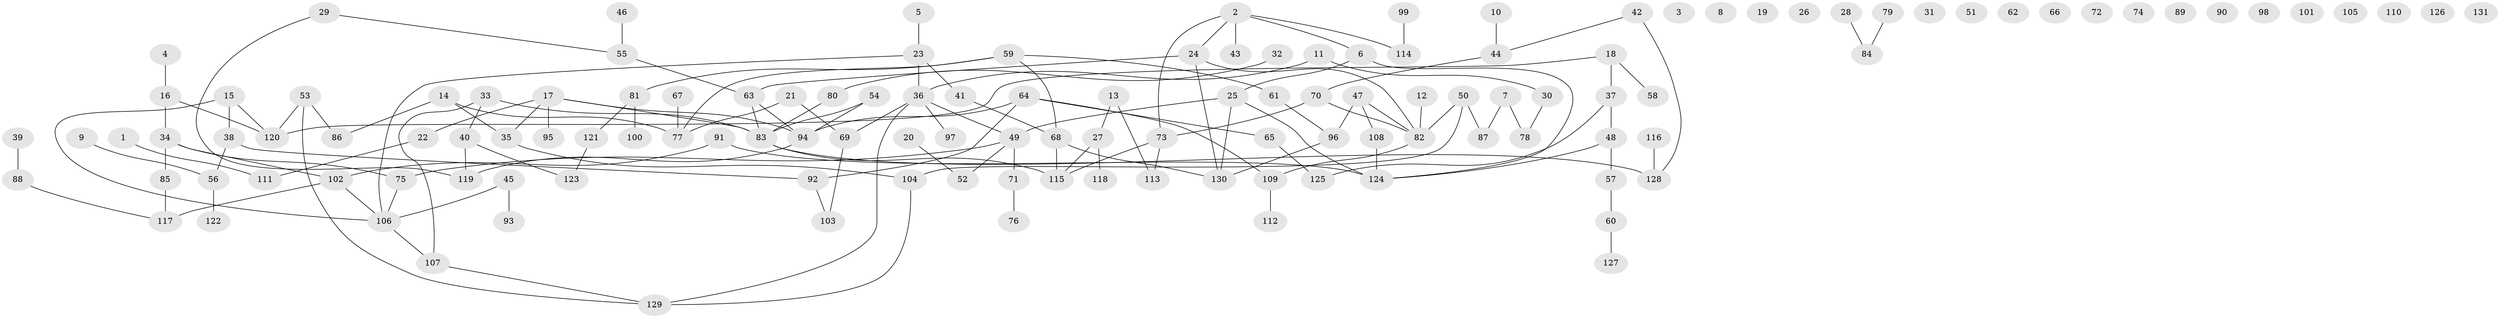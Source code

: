// Generated by graph-tools (version 1.1) at 2025/33/03/09/25 02:33:47]
// undirected, 131 vertices, 146 edges
graph export_dot {
graph [start="1"]
  node [color=gray90,style=filled];
  1;
  2;
  3;
  4;
  5;
  6;
  7;
  8;
  9;
  10;
  11;
  12;
  13;
  14;
  15;
  16;
  17;
  18;
  19;
  20;
  21;
  22;
  23;
  24;
  25;
  26;
  27;
  28;
  29;
  30;
  31;
  32;
  33;
  34;
  35;
  36;
  37;
  38;
  39;
  40;
  41;
  42;
  43;
  44;
  45;
  46;
  47;
  48;
  49;
  50;
  51;
  52;
  53;
  54;
  55;
  56;
  57;
  58;
  59;
  60;
  61;
  62;
  63;
  64;
  65;
  66;
  67;
  68;
  69;
  70;
  71;
  72;
  73;
  74;
  75;
  76;
  77;
  78;
  79;
  80;
  81;
  82;
  83;
  84;
  85;
  86;
  87;
  88;
  89;
  90;
  91;
  92;
  93;
  94;
  95;
  96;
  97;
  98;
  99;
  100;
  101;
  102;
  103;
  104;
  105;
  106;
  107;
  108;
  109;
  110;
  111;
  112;
  113;
  114;
  115;
  116;
  117;
  118;
  119;
  120;
  121;
  122;
  123;
  124;
  125;
  126;
  127;
  128;
  129;
  130;
  131;
  1 -- 111;
  2 -- 6;
  2 -- 24;
  2 -- 43;
  2 -- 73;
  2 -- 114;
  4 -- 16;
  5 -- 23;
  6 -- 25;
  6 -- 124;
  7 -- 78;
  7 -- 87;
  9 -- 56;
  10 -- 44;
  11 -- 30;
  11 -- 36;
  12 -- 82;
  13 -- 27;
  13 -- 113;
  14 -- 35;
  14 -- 77;
  14 -- 86;
  15 -- 38;
  15 -- 106;
  15 -- 120;
  16 -- 34;
  16 -- 120;
  17 -- 22;
  17 -- 35;
  17 -- 83;
  17 -- 94;
  17 -- 95;
  18 -- 37;
  18 -- 58;
  18 -- 120;
  20 -- 52;
  21 -- 69;
  21 -- 77;
  22 -- 111;
  23 -- 36;
  23 -- 41;
  23 -- 106;
  24 -- 63;
  24 -- 82;
  24 -- 130;
  25 -- 49;
  25 -- 124;
  25 -- 130;
  27 -- 115;
  27 -- 118;
  28 -- 84;
  29 -- 55;
  29 -- 119;
  30 -- 78;
  32 -- 80;
  33 -- 40;
  33 -- 83;
  33 -- 107;
  34 -- 75;
  34 -- 85;
  34 -- 102;
  35 -- 104;
  36 -- 49;
  36 -- 69;
  36 -- 97;
  36 -- 129;
  37 -- 48;
  37 -- 125;
  38 -- 56;
  38 -- 92;
  39 -- 88;
  40 -- 119;
  40 -- 123;
  41 -- 68;
  42 -- 44;
  42 -- 128;
  44 -- 70;
  45 -- 93;
  45 -- 106;
  46 -- 55;
  47 -- 82;
  47 -- 96;
  47 -- 108;
  48 -- 57;
  48 -- 124;
  49 -- 52;
  49 -- 71;
  49 -- 75;
  50 -- 82;
  50 -- 87;
  50 -- 104;
  53 -- 86;
  53 -- 120;
  53 -- 129;
  54 -- 83;
  54 -- 94;
  55 -- 63;
  56 -- 122;
  57 -- 60;
  59 -- 61;
  59 -- 68;
  59 -- 77;
  59 -- 81;
  60 -- 127;
  61 -- 96;
  63 -- 83;
  63 -- 94;
  64 -- 65;
  64 -- 92;
  64 -- 94;
  64 -- 109;
  65 -- 125;
  67 -- 77;
  68 -- 115;
  68 -- 130;
  69 -- 103;
  70 -- 73;
  70 -- 82;
  71 -- 76;
  73 -- 113;
  73 -- 115;
  75 -- 106;
  79 -- 84;
  80 -- 83;
  81 -- 100;
  81 -- 121;
  82 -- 109;
  83 -- 115;
  83 -- 128;
  85 -- 117;
  88 -- 117;
  91 -- 102;
  91 -- 124;
  92 -- 103;
  94 -- 119;
  96 -- 130;
  99 -- 114;
  102 -- 106;
  102 -- 117;
  104 -- 129;
  106 -- 107;
  107 -- 129;
  108 -- 124;
  109 -- 112;
  116 -- 128;
  121 -- 123;
}

